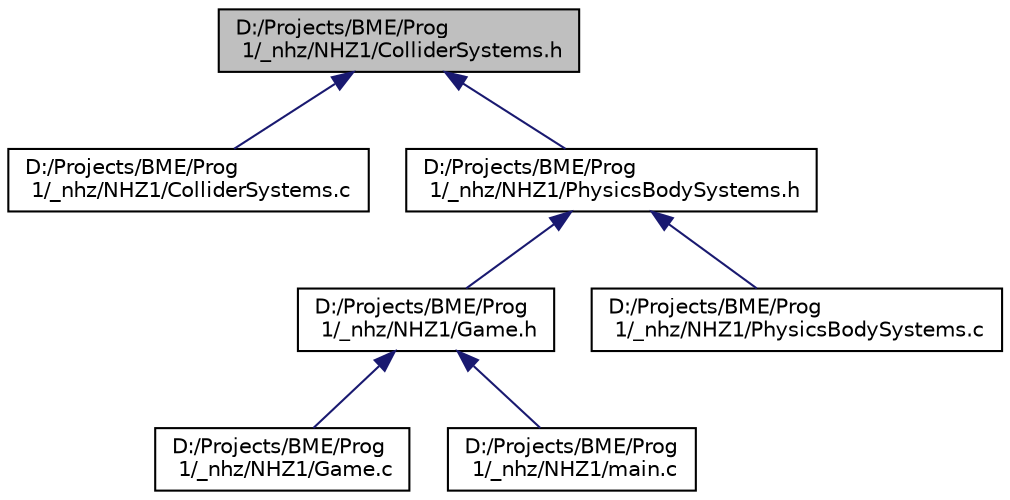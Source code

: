 digraph "D:/Projects/BME/Prog 1/_nhz/NHZ1/ColliderSystems.h"
{
 // LATEX_PDF_SIZE
  edge [fontname="Helvetica",fontsize="10",labelfontname="Helvetica",labelfontsize="10"];
  node [fontname="Helvetica",fontsize="10",shape=record];
  Node1 [label="D:/Projects/BME/Prog\l 1/_nhz/NHZ1/ColliderSystems.h",height=0.2,width=0.4,color="black", fillcolor="grey75", style="filled", fontcolor="black",tooltip=" "];
  Node1 -> Node2 [dir="back",color="midnightblue",fontsize="10",style="solid"];
  Node2 [label="D:/Projects/BME/Prog\l 1/_nhz/NHZ1/ColliderSystems.c",height=0.2,width=0.4,color="black", fillcolor="white", style="filled",URL="$_collider_systems_8c.html",tooltip=" "];
  Node1 -> Node3 [dir="back",color="midnightblue",fontsize="10",style="solid"];
  Node3 [label="D:/Projects/BME/Prog\l 1/_nhz/NHZ1/PhysicsBodySystems.h",height=0.2,width=0.4,color="black", fillcolor="white", style="filled",URL="$_physics_body_systems_8h.html",tooltip=" "];
  Node3 -> Node4 [dir="back",color="midnightblue",fontsize="10",style="solid"];
  Node4 [label="D:/Projects/BME/Prog\l 1/_nhz/NHZ1/Game.h",height=0.2,width=0.4,color="black", fillcolor="white", style="filled",URL="$_game_8h.html",tooltip=" "];
  Node4 -> Node5 [dir="back",color="midnightblue",fontsize="10",style="solid"];
  Node5 [label="D:/Projects/BME/Prog\l 1/_nhz/NHZ1/Game.c",height=0.2,width=0.4,color="black", fillcolor="white", style="filled",URL="$_game_8c.html",tooltip=" "];
  Node4 -> Node6 [dir="back",color="midnightblue",fontsize="10",style="solid"];
  Node6 [label="D:/Projects/BME/Prog\l 1/_nhz/NHZ1/main.c",height=0.2,width=0.4,color="black", fillcolor="white", style="filled",URL="$main_8c.html",tooltip=" "];
  Node3 -> Node7 [dir="back",color="midnightblue",fontsize="10",style="solid"];
  Node7 [label="D:/Projects/BME/Prog\l 1/_nhz/NHZ1/PhysicsBodySystems.c",height=0.2,width=0.4,color="black", fillcolor="white", style="filled",URL="$_physics_body_systems_8c.html",tooltip=" "];
}

